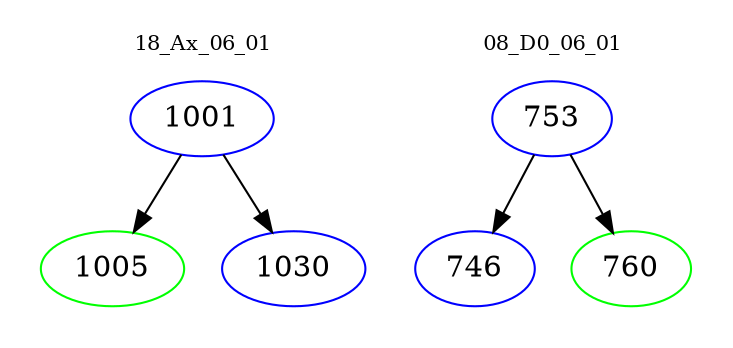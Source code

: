 digraph{
subgraph cluster_0 {
color = white
label = "18_Ax_06_01";
fontsize=10;
T0_1001 [label="1001", color="blue"]
T0_1001 -> T0_1005 [color="black"]
T0_1005 [label="1005", color="green"]
T0_1001 -> T0_1030 [color="black"]
T0_1030 [label="1030", color="blue"]
}
subgraph cluster_1 {
color = white
label = "08_D0_06_01";
fontsize=10;
T1_753 [label="753", color="blue"]
T1_753 -> T1_746 [color="black"]
T1_746 [label="746", color="blue"]
T1_753 -> T1_760 [color="black"]
T1_760 [label="760", color="green"]
}
}
